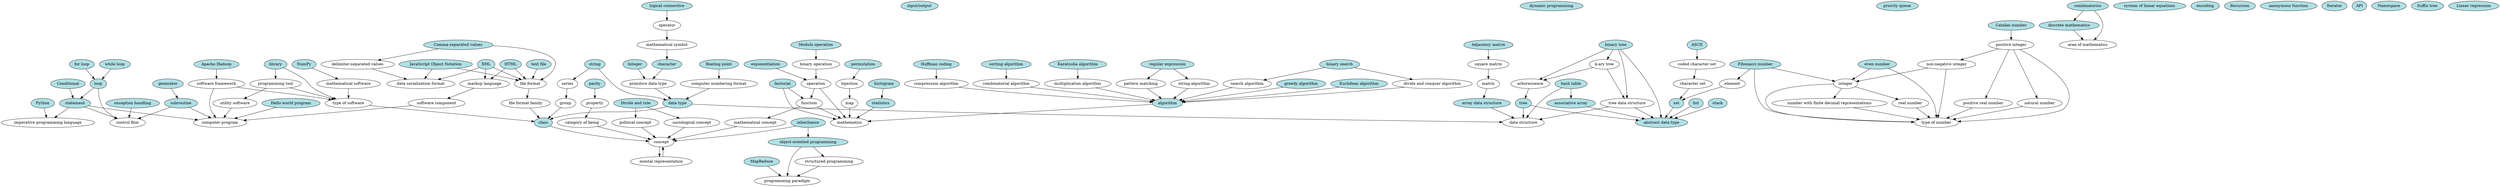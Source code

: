 digraph {
    "Python" [style = filled, fillcolor = powderblue]
    "Integer" [style = filled, fillcolor = powderblue]
    "input/output" [style = filled, fillcolor = powderblue]
    "data type" [style = filled, fillcolor = powderblue]
    "statement" [style = filled, fillcolor = powderblue]
    "Modulo operation" [style = filled, fillcolor = powderblue]
    "while loop" [style = filled, fillcolor = powderblue]
    "exponentiation" [style = filled, fillcolor = powderblue]
    "Conditional" [style = filled, fillcolor = powderblue]
    "logical connective" [style = filled, fillcolor = powderblue]
    "floating point" [style = filled, fillcolor = powderblue]
    "for loop" [style = filled, fillcolor = powderblue]
    "factorial" [style = filled, fillcolor = powderblue]
    "string" [style = filled, fillcolor = powderblue]
    "character" [style = filled, fillcolor = powderblue]
    "associative array" [style = filled, fillcolor = powderblue]
    "abstract data type" [style = filled, fillcolor = powderblue]
    "loop" [style = filled, fillcolor = powderblue]
    "Hello world program" [style = filled, fillcolor = powderblue]
    "greedy algorithm" [style = filled, fillcolor = powderblue]
    "algorithm" [style = filled, fillcolor = powderblue]
    "Huffman coding" [style = filled, fillcolor = powderblue]
    "Divide and rule" [style = filled, fillcolor = powderblue]
    "dynamic programming" [style = filled, fillcolor = powderblue]
    "binary search" [style = filled, fillcolor = powderblue]
    "sorting algorithm" [style = filled, fillcolor = powderblue]
    "priority queue" [style = filled, fillcolor = powderblue]
    "hash table" [style = filled, fillcolor = powderblue]
    "tree" [style = filled, fillcolor = powderblue]
    "binary tree" [style = filled, fillcolor = powderblue]
    "NumPy" [style = filled, fillcolor = powderblue]
    "Comma-separated values" [style = filled, fillcolor = powderblue]
    "library" [style = filled, fillcolor = powderblue]
    "text file" [style = filled, fillcolor = powderblue]
    "Apache Hadoop" [style = filled, fillcolor = powderblue]
    "MapReduce" [style = filled, fillcolor = powderblue]
    "discrete mathematics" [style = filled, fillcolor = powderblue]
    "combinatorics" [style = filled, fillcolor = powderblue]
    "system of linear equations" [style = filled, fillcolor = powderblue]
    "Catalan number" [style = filled, fillcolor = powderblue]
    "class" [style = filled, fillcolor = powderblue]
    "object-oriented programming" [style = filled, fillcolor = powderblue]
    "inheritance" [style = filled, fillcolor = powderblue]
    "encoding" [style = filled, fillcolor = powderblue]
    "list" [style = filled, fillcolor = powderblue]
    "subroutine" [style = filled, fillcolor = powderblue]
    "generator" [style = filled, fillcolor = powderblue]
    "array data structure" [style = filled, fillcolor = powderblue]
    "set" [style = filled, fillcolor = powderblue]
    "Recursion" [style = filled, fillcolor = powderblue]
    "anonymous function" [style = filled, fillcolor = powderblue]
    "regular expression" [style = filled, fillcolor = powderblue]
    "exception handling" [style = filled, fillcolor = powderblue]
    "Iterator" [style = filled, fillcolor = powderblue]
    "API" [style = filled, fillcolor = powderblue]
    "Fibonacci number" [style = filled, fillcolor = powderblue]
    "Euclidean algorithm" [style = filled, fillcolor = powderblue]
    "permutation" [style = filled, fillcolor = powderblue]
    "Adjacency matrix" [style = filled, fillcolor = powderblue]
    "Namespace" [style = filled, fillcolor = powderblue]
    "JavaScript Object Notation" [style = filled, fillcolor = powderblue]
    "XML" [style = filled, fillcolor = powderblue]
    "HTML" [style = filled, fillcolor = powderblue]
    "ASCII" [style = filled, fillcolor = powderblue]
    "Suffix tree" [style = filled, fillcolor = powderblue]
    "Karatsuba algorithm" [style = filled, fillcolor = powderblue]
    "stack" [style = filled, fillcolor = powderblue]
    "statistics" [style = filled, fillcolor = powderblue]
    "histogram" [style = filled, fillcolor = powderblue]
    "Linear regression" [style = filled, fillcolor = powderblue]
    "parity" [style = filled, fillcolor = powderblue]
    "even number" [style = filled, fillcolor = powderblue]
    "data type" -> "data structure"
    "data type" -> "class"
    "while loop" -> "loop"
    "Conditional" -> "statement"
    "for loop" -> "loop"
    "string" -> "data type"
    "string" -> "series"
    "associative array" -> "abstract data type"
    "loop" -> "control flow"
    "loop" -> "statement"
    "greedy algorithm" -> "algorithm"
    "hash table" -> "associative array"
    "hash table" -> "data structure"
    "tree" -> "data structure"
    "tree" -> "abstract data type"
    "binary tree" -> "arborescence"
    "binary tree" -> "k-ary tree"
    "binary tree" -> "tree data structure"
    "binary tree" -> "abstract data type"
    "combinatorics" -> "area of mathematics"
    "combinatorics" -> "discrete mathematics"
    "inheritance" -> "object-oriented programming"
    "inheritance" -> "concept"
    "list" -> "abstract data type"
    "generator" -> "subroutine"
    "set" -> "abstract data type"
    "Euclidean algorithm" -> "algorithm"
    "stack" -> "abstract data type"
    "histogram" -> "statistics"
    "statement" -> "control flow"
    "statement" -> "imperative programming language"
    "statement" -> "computer program"
    "Python" -> "imperative programming language"
    "character" -> "primitive data type"
    "Integer" -> "primitive data type"
    "array data structure" -> "data structure"
    "exception handling" -> "control flow"
    "subroutine" -> "control flow"
    "subroutine" -> "computer program"
    "Hello world program" -> "computer program"
    "algorithm" -> "mathematics"
    "factorial" -> "function"
    "factorial" -> "mathematics"
    "statistics" -> "mathematics"
    "text file" -> "file format"
    "HTML" -> "markup language"
    "HTML" -> "file format"
    "Comma-separated values" -> "delimiter-separated values"
    "Comma-separated values" -> "file format"
    "JavaScript Object Notation" -> "data serialization format"
    "JavaScript Object Notation" -> "file format"
    "XML" -> "data serialization format"
    "XML" -> "markup language"
    "XML" -> "file format"
    "MapReduce" -> "programming paradigm"
    "object-oriented programming" -> "structured programming"
    "object-oriented programming" -> "programming paradigm"
    "discrete mathematics" -> "area of mathematics"
    "class" -> "concept"
    "Fibonacci number" -> "type of number"
    "Fibonacci number" -> "element"
    "Fibonacci number" -> "integer"
    "even number" -> "type of number"
    "even number" -> "integer"
    "primitive data type" -> "data type"
    "Modulo operation" -> "binary operation"
    "binary operation" -> "operation"
    "operation" -> "function"
    "operation" -> "mathematics"
    "exponentiation" -> "operation"
    "function" -> "mathematics"
    "function" -> "mathematical concept"
    "logical connective" -> "operator"
    "operator" -> "mathematical symbol"
    "mathematical symbol" -> "character"
    "floating point" -> "computer numbering format"
    "computer numbering format" -> "data type"
    "mathematical concept" -> "concept"
    "series" -> "group"
    "group" -> "class"
    "Huffman coding" -> "compression algorithm"
    "compression algorithm" -> "algorithm"
    "Divide and rule" -> "sociological concept"
    "Divide and rule" -> "political concept"
    "political concept" -> "concept"
    "sociological concept" -> "concept"
    "binary search" -> "divide and conquer algorithm"
    "binary search" -> "search algorithm"
    "divide and conquer algorithm" -> "algorithm"
    "search algorithm" -> "algorithm"
    "sorting algorithm" -> "combinatorial algorithm"
    "combinatorial algorithm" -> "algorithm"
    "tree data structure" -> "data structure"
    "tree data structure" -> "abstract data type"
    "k-ary tree" -> "arborescence"
    "k-ary tree" -> "tree data structure"
    "arborescence" -> "tree"
    "NumPy" -> "mathematical software"
    "mathematical software" -> "type of software"
    "type of software" -> "class"
    "file format" -> "file format family"
    "file format family" -> "class"
    "delimiter-separated values" -> "data serialization format"
    "library" -> "type of software"
    "library" -> "programming tool"
    "programming tool" -> "type of software"
    "programming tool" -> "utility software"
    "utility software" -> "computer program"
    "Apache Hadoop" -> "software framework"
    "software framework" -> "type of software"
    "software framework" -> "computer program"
    "Catalan number" -> "positive integer"
    "positive integer" -> "positive real number"
    "positive integer" -> "type of number"
    "positive integer" -> "natural number"
    "positive integer" -> "non-negative integer"
    "positive real number" -> "type of number"
    "natural number" -> "type of number"
    "non-negative integer" -> "type of number"
    "non-negative integer" -> "integer"
    "concept" -> "mental representation"
    "mental representation" -> "concept"
    "structured programming" -> "programming paradigm"
    "regular expression" -> "string algorithm"
    "regular expression" -> "pattern matching"
    "pattern matching" -> "algorithm"
    "string algorithm" -> "algorithm"
    "integer" -> "type of number"
    "integer" -> "number with finite decimal representations"
    "integer" -> "real number"
    "real number" -> "type of number"
    "number with finite decimal representations" -> "type of number"
    "element" -> "set"
    "permutation" -> "bijection"
    "bijection" -> "map"
    "map" -> "mathematics"
    "Adjacency matrix" -> "square matrix"
    "square matrix" -> "matrix"
    "matrix" -> "array data structure"
    "markup language" -> "software component"
    "software component" -> "computer program"
    "ASCII" -> "coded character set"
    "coded character set" -> "character set"
    "character set" -> "set"
    "Karatsuba algorithm" -> "multiplication algorithm"
    "multiplication algorithm" -> "algorithm"
    "parity" -> "property"
    "property" -> "category of being"
    "category of being" -> "concept"
}
